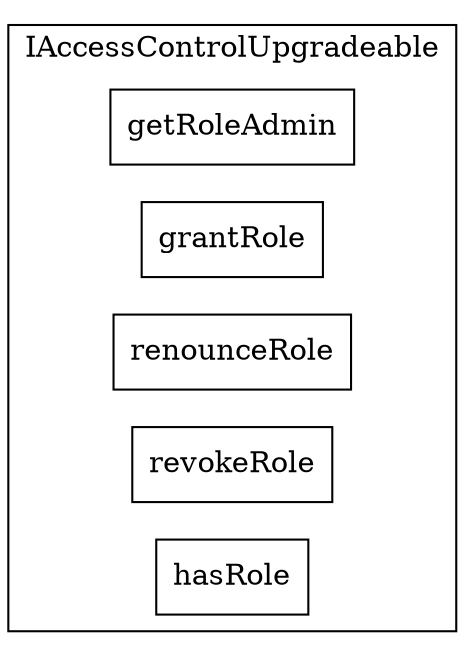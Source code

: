 strict digraph {
rankdir="LR"
node [shape=box]
subgraph cluster_72_IAccessControlUpgradeable {
label = "IAccessControlUpgradeable"
"72_getRoleAdmin" [label="getRoleAdmin"]
"72_grantRole" [label="grantRole"]
"72_renounceRole" [label="renounceRole"]
"72_revokeRole" [label="revokeRole"]
"72_hasRole" [label="hasRole"]
}subgraph cluster_solidity {
label = "[Solidity]"
}
}